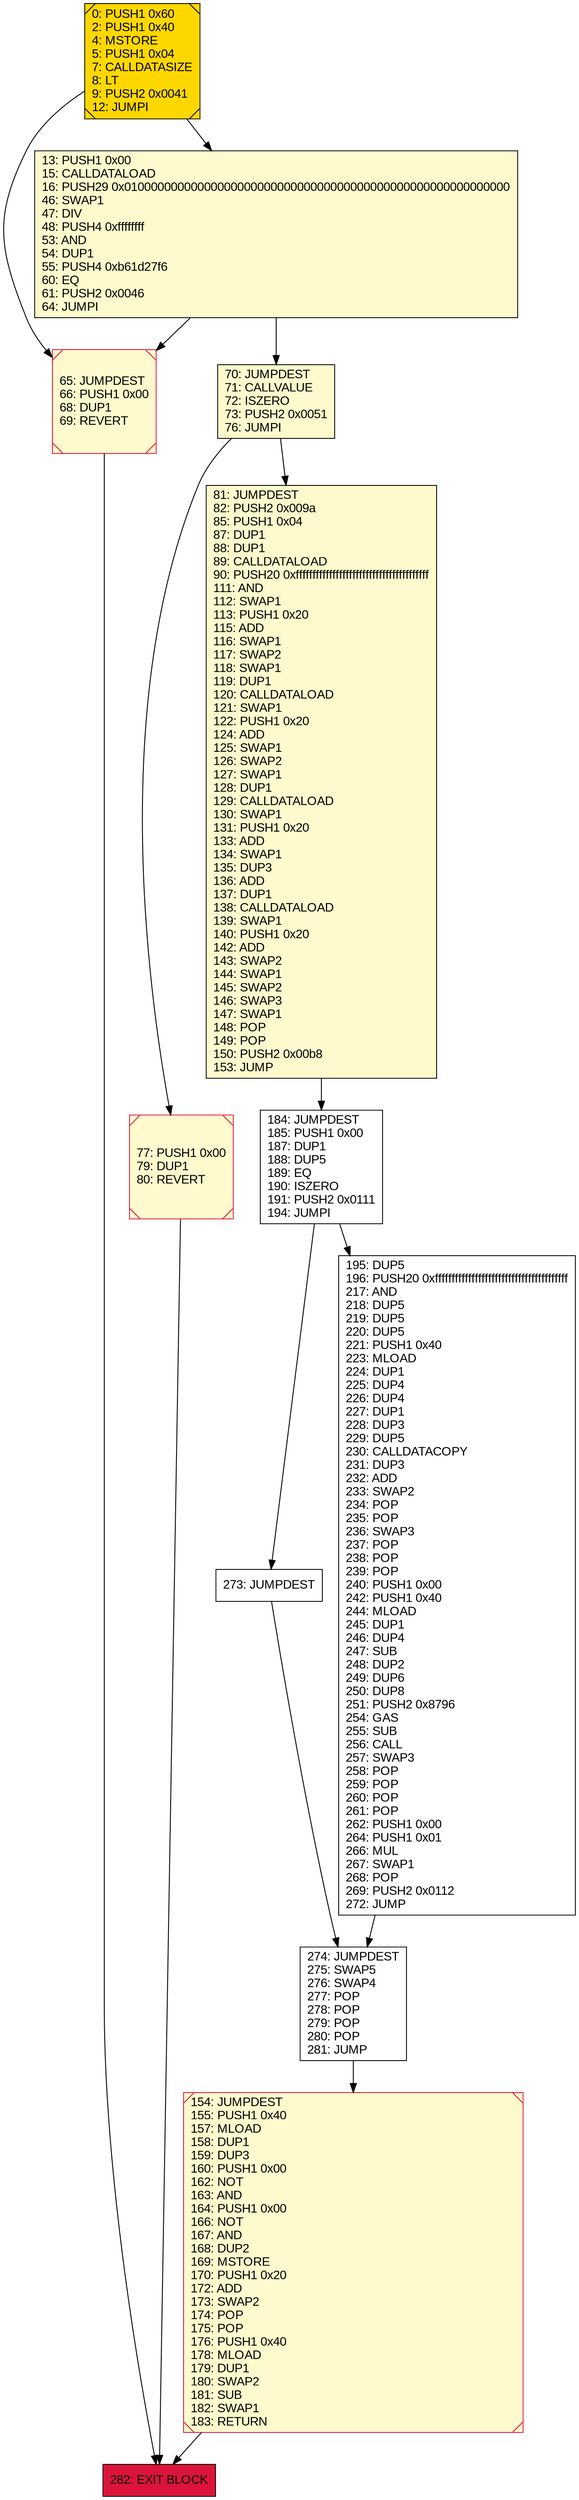 digraph G {
bgcolor=transparent rankdir=UD;
node [shape=box style=filled color=black fillcolor=white fontname=arial fontcolor=black];
154 [label="154: JUMPDEST\l155: PUSH1 0x40\l157: MLOAD\l158: DUP1\l159: DUP3\l160: PUSH1 0x00\l162: NOT\l163: AND\l164: PUSH1 0x00\l166: NOT\l167: AND\l168: DUP2\l169: MSTORE\l170: PUSH1 0x20\l172: ADD\l173: SWAP2\l174: POP\l175: POP\l176: PUSH1 0x40\l178: MLOAD\l179: DUP1\l180: SWAP2\l181: SUB\l182: SWAP1\l183: RETURN\l" fillcolor=lemonchiffon shape=Msquare color=crimson ];
274 [label="274: JUMPDEST\l275: SWAP5\l276: SWAP4\l277: POP\l278: POP\l279: POP\l280: POP\l281: JUMP\l" ];
65 [label="65: JUMPDEST\l66: PUSH1 0x00\l68: DUP1\l69: REVERT\l" fillcolor=lemonchiffon shape=Msquare color=crimson ];
0 [label="0: PUSH1 0x60\l2: PUSH1 0x40\l4: MSTORE\l5: PUSH1 0x04\l7: CALLDATASIZE\l8: LT\l9: PUSH2 0x0041\l12: JUMPI\l" fillcolor=lemonchiffon shape=Msquare fillcolor=gold ];
70 [label="70: JUMPDEST\l71: CALLVALUE\l72: ISZERO\l73: PUSH2 0x0051\l76: JUMPI\l" fillcolor=lemonchiffon ];
282 [label="282: EXIT BLOCK\l" fillcolor=crimson ];
77 [label="77: PUSH1 0x00\l79: DUP1\l80: REVERT\l" fillcolor=lemonchiffon shape=Msquare color=crimson ];
81 [label="81: JUMPDEST\l82: PUSH2 0x009a\l85: PUSH1 0x04\l87: DUP1\l88: DUP1\l89: CALLDATALOAD\l90: PUSH20 0xffffffffffffffffffffffffffffffffffffffff\l111: AND\l112: SWAP1\l113: PUSH1 0x20\l115: ADD\l116: SWAP1\l117: SWAP2\l118: SWAP1\l119: DUP1\l120: CALLDATALOAD\l121: SWAP1\l122: PUSH1 0x20\l124: ADD\l125: SWAP1\l126: SWAP2\l127: SWAP1\l128: DUP1\l129: CALLDATALOAD\l130: SWAP1\l131: PUSH1 0x20\l133: ADD\l134: SWAP1\l135: DUP3\l136: ADD\l137: DUP1\l138: CALLDATALOAD\l139: SWAP1\l140: PUSH1 0x20\l142: ADD\l143: SWAP2\l144: SWAP1\l145: SWAP2\l146: SWAP3\l147: SWAP1\l148: POP\l149: POP\l150: PUSH2 0x00b8\l153: JUMP\l" fillcolor=lemonchiffon ];
273 [label="273: JUMPDEST\l" ];
13 [label="13: PUSH1 0x00\l15: CALLDATALOAD\l16: PUSH29 0x0100000000000000000000000000000000000000000000000000000000\l46: SWAP1\l47: DIV\l48: PUSH4 0xffffffff\l53: AND\l54: DUP1\l55: PUSH4 0xb61d27f6\l60: EQ\l61: PUSH2 0x0046\l64: JUMPI\l" fillcolor=lemonchiffon ];
184 [label="184: JUMPDEST\l185: PUSH1 0x00\l187: DUP1\l188: DUP5\l189: EQ\l190: ISZERO\l191: PUSH2 0x0111\l194: JUMPI\l" ];
195 [label="195: DUP5\l196: PUSH20 0xffffffffffffffffffffffffffffffffffffffff\l217: AND\l218: DUP5\l219: DUP5\l220: DUP5\l221: PUSH1 0x40\l223: MLOAD\l224: DUP1\l225: DUP4\l226: DUP4\l227: DUP1\l228: DUP3\l229: DUP5\l230: CALLDATACOPY\l231: DUP3\l232: ADD\l233: SWAP2\l234: POP\l235: POP\l236: SWAP3\l237: POP\l238: POP\l239: POP\l240: PUSH1 0x00\l242: PUSH1 0x40\l244: MLOAD\l245: DUP1\l246: DUP4\l247: SUB\l248: DUP2\l249: DUP6\l250: DUP8\l251: PUSH2 0x8796\l254: GAS\l255: SUB\l256: CALL\l257: SWAP3\l258: POP\l259: POP\l260: POP\l261: POP\l262: PUSH1 0x00\l264: PUSH1 0x01\l266: MUL\l267: SWAP1\l268: POP\l269: PUSH2 0x0112\l272: JUMP\l" ];
184 -> 195;
184 -> 273;
274 -> 154;
13 -> 65;
154 -> 282;
195 -> 274;
273 -> 274;
0 -> 65;
81 -> 184;
77 -> 282;
13 -> 70;
70 -> 77;
70 -> 81;
0 -> 13;
65 -> 282;
}